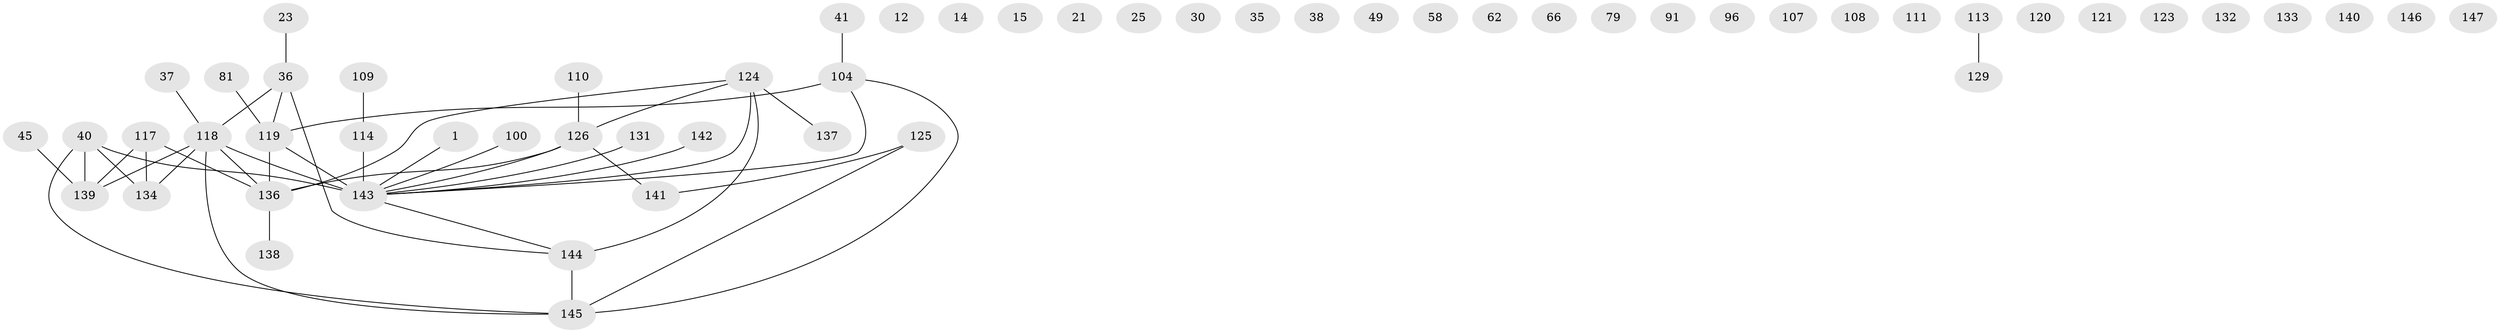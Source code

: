 // original degree distribution, {1: 0.25170068027210885, 3: 0.2108843537414966, 5: 0.047619047619047616, 2: 0.23129251700680273, 0: 0.14965986394557823, 4: 0.08843537414965986, 7: 0.006802721088435374, 6: 0.013605442176870748}
// Generated by graph-tools (version 1.1) at 2025/44/03/04/25 21:44:14]
// undirected, 58 vertices, 46 edges
graph export_dot {
graph [start="1"]
  node [color=gray90,style=filled];
  1;
  12;
  14;
  15;
  21;
  23;
  25;
  30;
  35;
  36 [super="+6"];
  37;
  38;
  40;
  41;
  45;
  49;
  58;
  62;
  66;
  79;
  81;
  91 [super="+68"];
  96;
  100;
  104 [super="+55+85"];
  107 [super="+77"];
  108;
  109;
  110;
  111;
  113;
  114 [super="+67"];
  117 [super="+90+97"];
  118 [super="+70+60"];
  119 [super="+82"];
  120;
  121;
  123;
  124 [super="+93+16+50+7+75+112"];
  125;
  126 [super="+22+28+99+83+105"];
  129;
  131 [super="+92"];
  132 [super="+56"];
  133 [super="+54+102"];
  134 [super="+27+103"];
  136 [super="+9+34+33+80"];
  137 [super="+122"];
  138 [super="+94"];
  139 [super="+73"];
  140;
  141;
  142 [super="+32"];
  143 [super="+89+88+98+135+130"];
  144 [super="+116+127"];
  145 [super="+87+115"];
  146;
  147;
  1 -- 143;
  23 -- 36;
  36 -- 118 [weight=2];
  36 -- 119;
  36 -- 144;
  37 -- 118;
  40 -- 139 [weight=2];
  40 -- 143 [weight=3];
  40 -- 145;
  40 -- 134;
  41 -- 104;
  45 -- 139;
  81 -- 119;
  100 -- 143;
  104 -- 119 [weight=2];
  104 -- 145;
  104 -- 143;
  109 -- 114;
  110 -- 126;
  113 -- 129;
  114 -- 143;
  117 -- 136 [weight=2];
  117 -- 139;
  117 -- 134 [weight=3];
  118 -- 139;
  118 -- 136;
  118 -- 143 [weight=5];
  118 -- 145;
  118 -- 134;
  119 -- 136;
  119 -- 143;
  124 -- 143;
  124 -- 136 [weight=3];
  124 -- 144 [weight=2];
  124 -- 137 [weight=2];
  124 -- 126;
  125 -- 141;
  125 -- 145;
  126 -- 136;
  126 -- 141;
  126 -- 143 [weight=2];
  131 -- 143;
  136 -- 138;
  142 -- 143;
  143 -- 144;
  144 -- 145;
}

